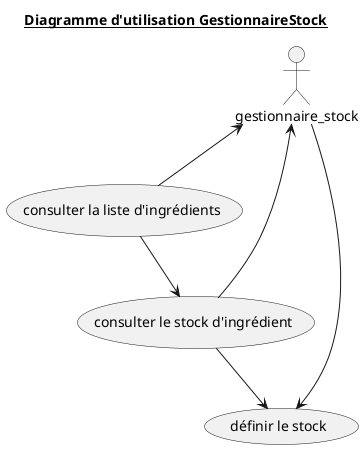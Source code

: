 @startuml 2_GestionnaireStock_UseCaseDiagram

title <u>Diagramme d'utilisation GestionnaireStock</u>

actor gestionnaire_stock as GEST

'COMMANDES

' RECETTE

' INGREDIENTS
    (consulter la liste d'ingrédients) AS LIST_ITEM
    (consulter le stock d'ingrédient) AS SHOW_ITEM
    (définir le stock) AS SET_ITEN

GEST --> SET_ITEN
GEST <-- LIST_ITEM
GEST <-- SHOW_ITEM

LIST_ITEM --> SHOW_ITEM
SHOW_ITEM --> SET_ITEN

@enduml